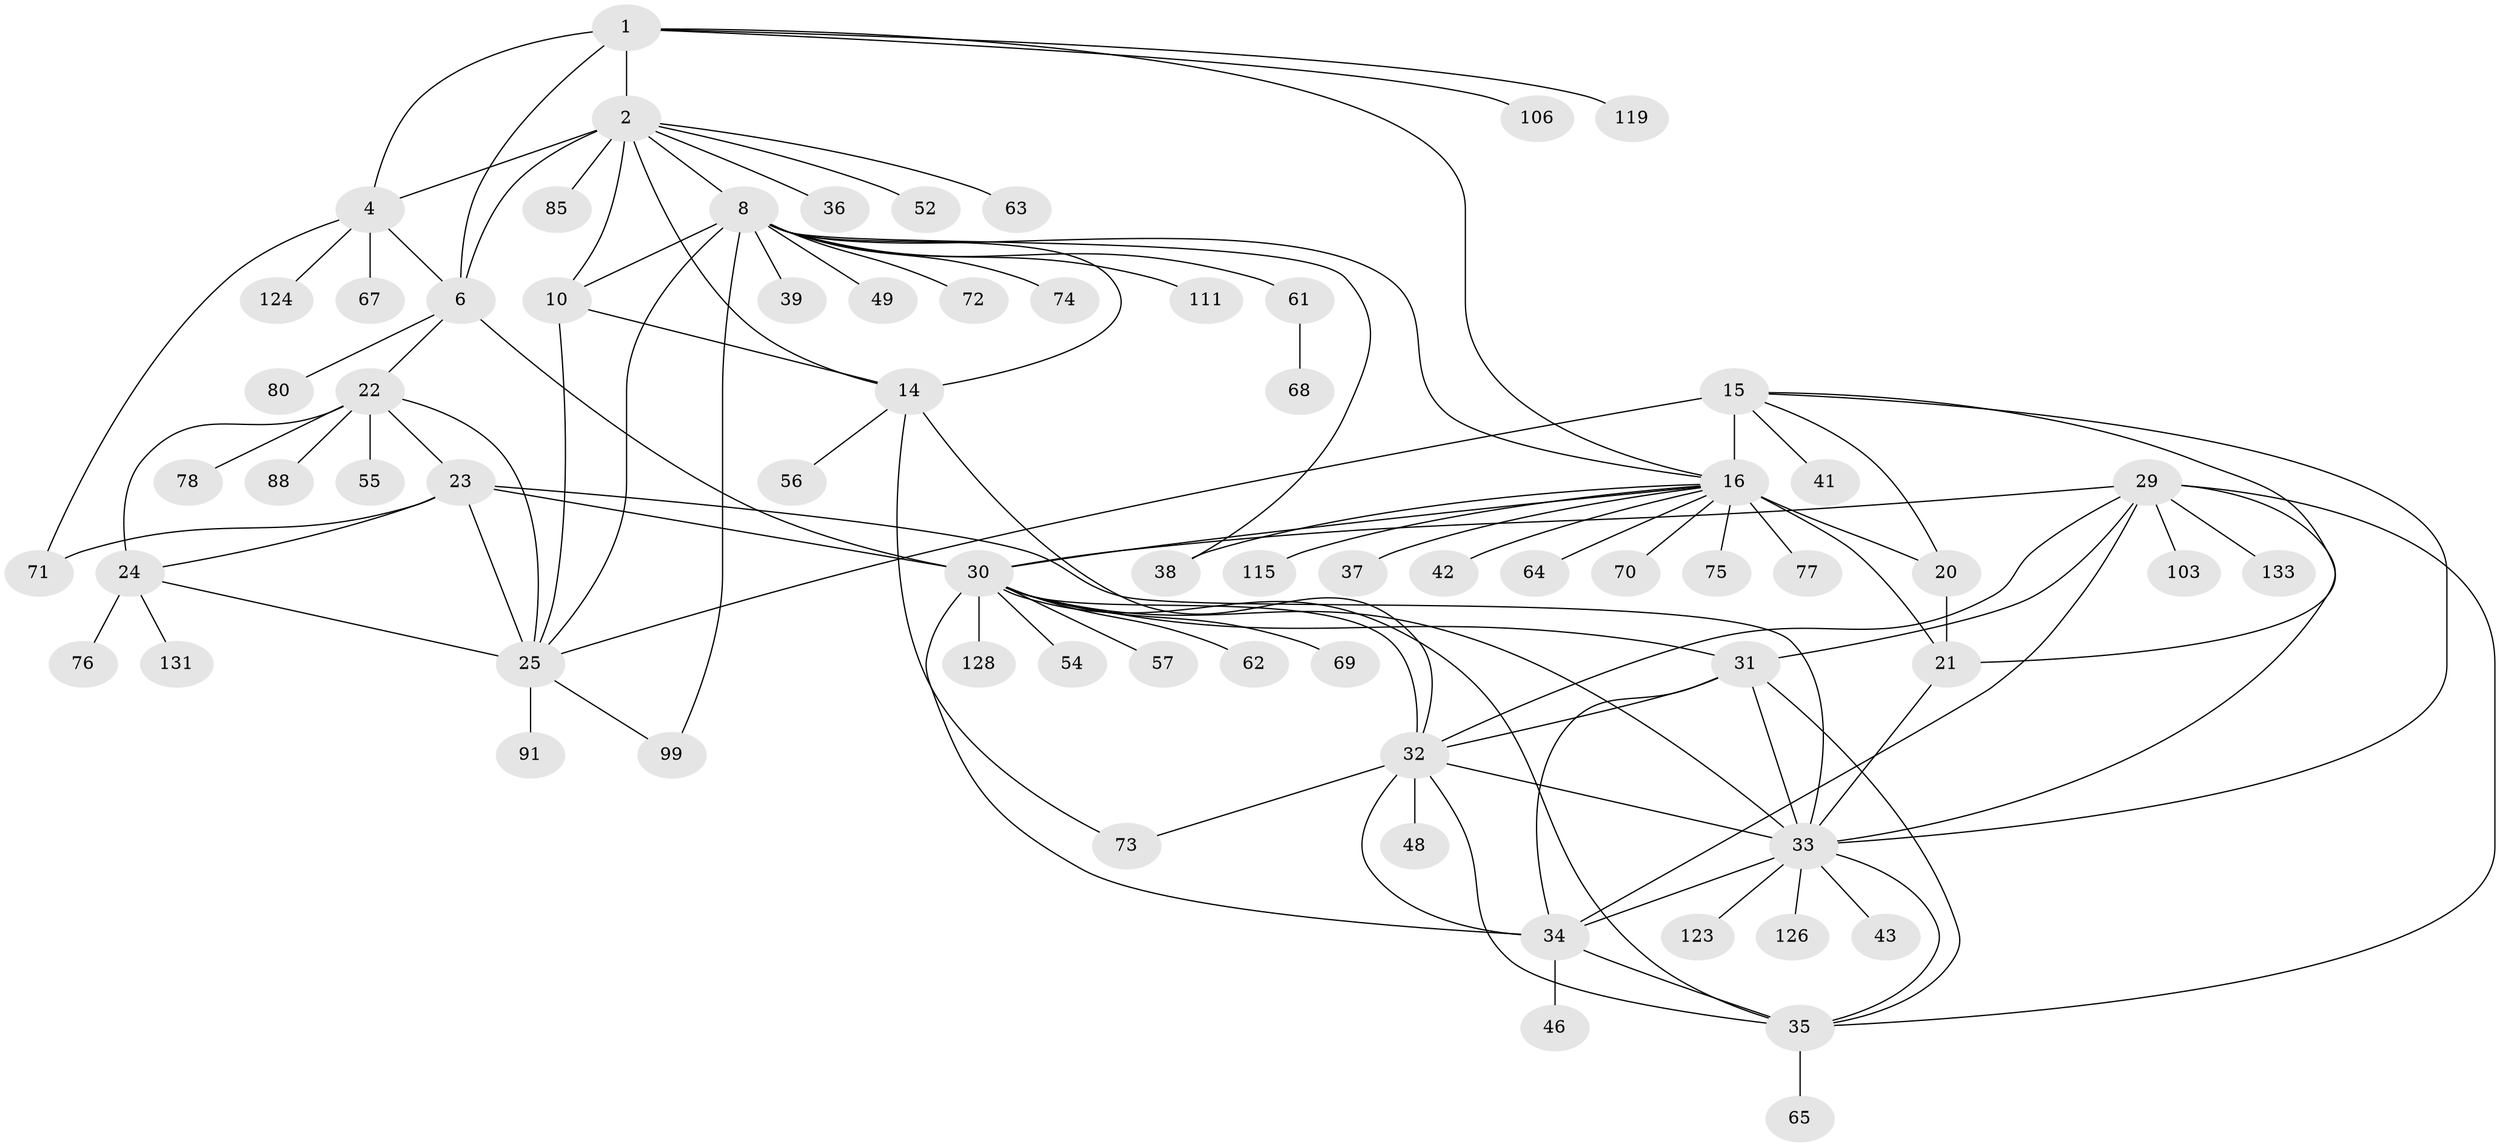 // original degree distribution, {9: 0.04285714285714286, 8: 0.05714285714285714, 12: 0.02142857142857143, 10: 0.04285714285714286, 13: 0.014285714285714285, 11: 0.014285714285714285, 7: 0.02857142857142857, 16: 0.007142857142857143, 6: 0.014285714285714285, 14: 0.007142857142857143, 1: 0.6071428571428571, 2: 0.1357142857142857, 3: 0.007142857142857143}
// Generated by graph-tools (version 1.1) at 2025/16/03/09/25 04:16:11]
// undirected, 70 vertices, 110 edges
graph export_dot {
graph [start="1"]
  node [color=gray90,style=filled];
  1;
  2 [super="+129+81+3"];
  4 [super="+5"];
  6;
  8 [super="+12+11"];
  10 [super="+51+90+135+122"];
  14 [super="+101+120"];
  15 [super="+116+84+18"];
  16 [super="+17+130+19+50"];
  20;
  21;
  22 [super="+95+134+28+27"];
  23 [super="+132+97"];
  24 [super="+26+58"];
  25;
  29;
  30;
  31;
  32 [super="+53+92"];
  33 [super="+45"];
  34 [super="+44"];
  35;
  36;
  37;
  38;
  39 [super="+98+108"];
  41;
  42;
  43;
  46;
  48;
  49;
  52;
  54 [super="+114"];
  55 [super="+79"];
  56;
  57;
  61;
  62;
  63;
  64;
  65;
  67;
  68;
  69;
  70;
  71;
  72;
  73;
  74;
  75;
  76;
  77;
  78;
  80;
  85;
  88;
  91;
  99;
  103;
  106;
  111;
  115;
  119;
  123;
  124;
  126;
  128;
  131;
  133;
  1 -- 2 [weight=3];
  1 -- 4 [weight=2];
  1 -- 6;
  1 -- 106;
  1 -- 119;
  1 -- 16;
  2 -- 4 [weight=6];
  2 -- 6 [weight=3];
  2 -- 36;
  2 -- 8 [weight=6];
  2 -- 10 [weight=2];
  2 -- 14 [weight=2];
  2 -- 52;
  2 -- 85;
  2 -- 63;
  4 -- 6 [weight=2];
  4 -- 67;
  4 -- 71;
  4 -- 124;
  6 -- 30;
  6 -- 80;
  6 -- 22;
  8 -- 10 [weight=3];
  8 -- 14 [weight=3];
  8 -- 39;
  8 -- 61;
  8 -- 74;
  8 -- 111;
  8 -- 99;
  8 -- 38;
  8 -- 16;
  8 -- 49;
  8 -- 25;
  8 -- 72;
  10 -- 14;
  10 -- 25;
  14 -- 32;
  14 -- 56;
  14 -- 73;
  15 -- 16 [weight=6];
  15 -- 20 [weight=2];
  15 -- 21 [weight=2];
  15 -- 25 [weight=2];
  15 -- 33;
  15 -- 41;
  16 -- 20 [weight=3];
  16 -- 21 [weight=3];
  16 -- 30;
  16 -- 70;
  16 -- 115;
  16 -- 37;
  16 -- 64;
  16 -- 38;
  16 -- 42;
  16 -- 75;
  16 -- 77;
  20 -- 21;
  21 -- 33;
  22 -- 23 [weight=3];
  22 -- 24 [weight=6];
  22 -- 25 [weight=3];
  22 -- 88;
  22 -- 55;
  22 -- 78;
  23 -- 24 [weight=2];
  23 -- 25;
  23 -- 33;
  23 -- 71;
  23 -- 30;
  24 -- 25 [weight=2];
  24 -- 131;
  24 -- 76;
  25 -- 91;
  25 -- 99;
  29 -- 30;
  29 -- 31;
  29 -- 32;
  29 -- 33;
  29 -- 34;
  29 -- 35;
  29 -- 103;
  29 -- 133;
  30 -- 31;
  30 -- 32;
  30 -- 33;
  30 -- 34;
  30 -- 35;
  30 -- 54;
  30 -- 57;
  30 -- 62;
  30 -- 69;
  30 -- 128;
  31 -- 32;
  31 -- 33;
  31 -- 34;
  31 -- 35;
  32 -- 33;
  32 -- 34;
  32 -- 35;
  32 -- 48;
  32 -- 73;
  33 -- 34;
  33 -- 35;
  33 -- 43;
  33 -- 123;
  33 -- 126;
  34 -- 35;
  34 -- 46;
  35 -- 65;
  61 -- 68;
}
